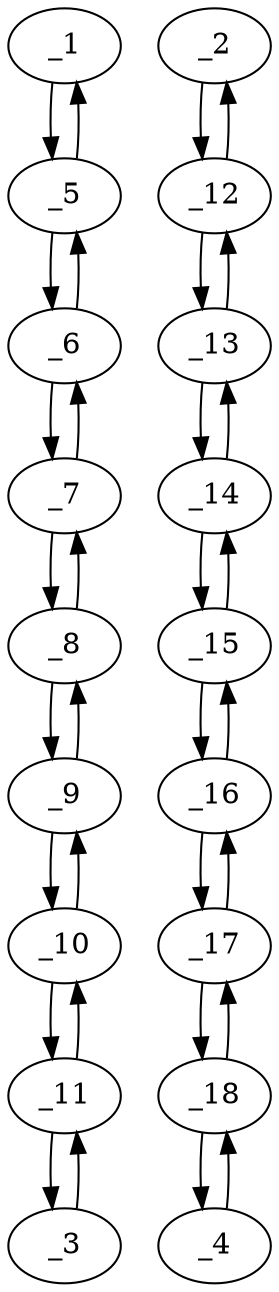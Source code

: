 digraph f1537_07 {
	_1	 [x="150.000000",
		y="78.000000"];
	_5	 [x="158.000000",
		y="91.000000"];
	_1 -> _5	 [angle="1.019141",
		orient="0.851658"];
	_2	 [x="143.000000",
		y="116.000000"];
	_12	 [x="142.000000",
		y="102.000000"];
	_2 -> _12	 [angle="-1.642104",
		orient="-0.997459"];
	_3	 [x="219.000000",
		y="176.000000"];
	_11	 [x="216.000000",
		y="160.000000"];
	_3 -> _11	 [angle="-1.756144",
		orient="-0.982872"];
	_4	 [x="103.000000",
		y="179.000000"];
	_18	 [x="103.000000",
		y="160.000000"];
	_4 -> _18	 [angle="-1.570796",
		orient="-1.000000"];
	_5 -> _1	 [angle="-2.122451",
		orient="-0.851658"];
	_6	 [x="172.000000",
		y="98.000000"];
	_5 -> _6	 [angle="0.463648",
		orient="0.447214"];
	_6 -> _5	 [angle="-2.677945",
		orient="-0.447214"];
	_7	 [x="181.000000",
		y="110.000000"];
	_6 -> _7	 [angle="0.927295",
		orient="0.800000"];
	_7 -> _6	 [angle="-2.214297",
		orient="-0.800000"];
	_8	 [x="192.000000",
		y="121.000000"];
	_7 -> _8	 [angle="0.785398",
		orient="0.707107"];
	_8 -> _7	 [angle="-2.356194",
		orient="-0.707107"];
	_9	 [x="204.000000",
		y="130.000000"];
	_8 -> _9	 [angle="0.643501",
		orient="0.600000"];
	_9 -> _8	 [angle="-2.498092",
		orient="-0.600000"];
	_10	 [x="211.000000",
		y="144.000000"];
	_9 -> _10	 [angle="1.107149",
		orient="0.894427"];
	_10 -> _9	 [angle="-2.034444",
		orient="-0.894427"];
	_10 -> _11	 [angle="1.267911",
		orient="0.954480"];
	_11 -> _3	 [angle="1.385448",
		orient="0.982872"];
	_11 -> _10	 [angle="-1.873681",
		orient="-0.954480"];
	_12 -> _2	 [angle="1.499489",
		orient="0.997459"];
	_13	 [x="126.000000",
		y="97.000000"];
	_12 -> _13	 [angle="-2.838708",
		orient="-0.298275"];
	_13 -> _12	 [angle="0.302885",
		orient="0.298275"];
	_14	 [x="112.000000",
		y="104.000000"];
	_13 -> _14	 [angle="2.677945",
		orient="0.447214"];
	_14 -> _13	 [angle="-0.463648",
		orient="-0.447214"];
	_15	 [x="101.000000",
		y="114.000000"];
	_14 -> _15	 [angle="2.403778",
		orient="0.672673"];
	_15 -> _14	 [angle="-0.737815",
		orient="-0.672673"];
	_16	 [x="109.000000",
		y="126.000000"];
	_15 -> _16	 [angle="0.982794",
		orient="0.832050"];
	_16 -> _15	 [angle="-2.158799",
		orient="-0.832050"];
	_17	 [x="108.000000",
		y="144.000000"];
	_16 -> _17	 [angle="1.626295",
		orient="0.998460"];
	_17 -> _16	 [angle="-1.515298",
		orient="-0.998460"];
	_17 -> _18	 [angle="1.873681",
		orient="0.954480"];
	_18 -> _4	 [angle="1.570796",
		orient="1.000000"];
	_18 -> _17	 [angle="-1.267911",
		orient="-0.954480"];
}

